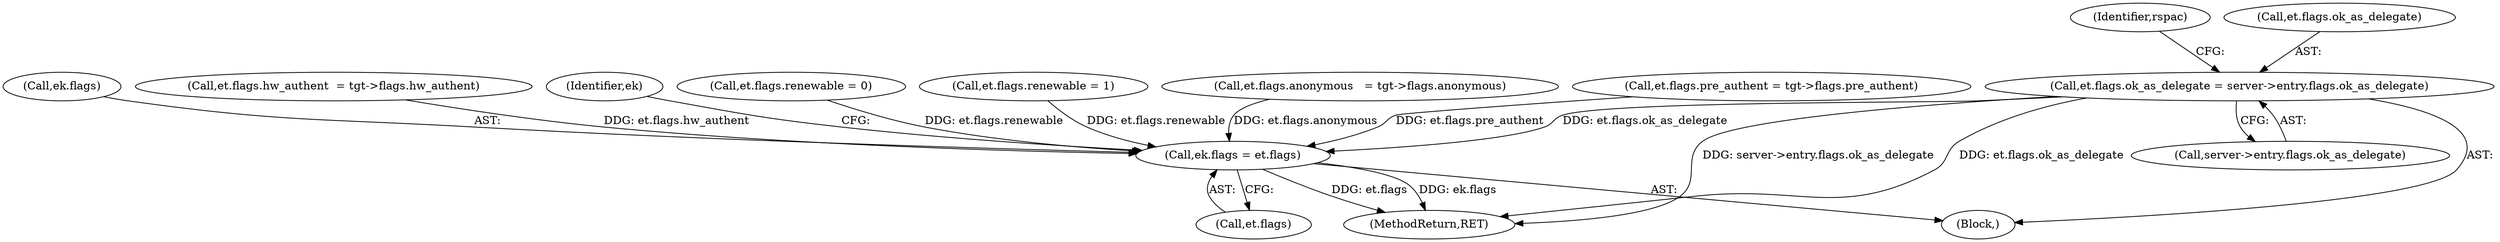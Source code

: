 digraph "0_heimdal_b1e699103f08d6a0ca46a122193c9da65f6cf837_1@pointer" {
"1000627" [label="(Call,et.flags.ok_as_delegate = server->entry.flags.ok_as_delegate)"];
"1000861" [label="(Call,ek.flags = et.flags)"];
"1001127" [label="(MethodReturn,RET)"];
"1000134" [label="(Block,)"];
"1000865" [label="(Call,et.flags)"];
"1000627" [label="(Call,et.flags.ok_as_delegate = server->entry.flags.ok_as_delegate)"];
"1000587" [label="(Call,et.flags.renewable = 0)"];
"1000410" [label="(Call,et.flags.renewable = 1)"];
"1000616" [label="(Call,et.flags.anonymous   = tgt->flags.anonymous)"];
"1000642" [label="(Identifier,rspac)"];
"1000594" [label="(Call,et.flags.pre_authent = tgt->flags.pre_authent)"];
"1000628" [label="(Call,et.flags.ok_as_delegate)"];
"1000633" [label="(Call,server->entry.flags.ok_as_delegate)"];
"1000862" [label="(Call,ek.flags)"];
"1000605" [label="(Call,et.flags.hw_authent  = tgt->flags.hw_authent)"];
"1000870" [label="(Identifier,ek)"];
"1000861" [label="(Call,ek.flags = et.flags)"];
"1000627" -> "1000134"  [label="AST: "];
"1000627" -> "1000633"  [label="CFG: "];
"1000628" -> "1000627"  [label="AST: "];
"1000633" -> "1000627"  [label="AST: "];
"1000642" -> "1000627"  [label="CFG: "];
"1000627" -> "1001127"  [label="DDG: server->entry.flags.ok_as_delegate"];
"1000627" -> "1001127"  [label="DDG: et.flags.ok_as_delegate"];
"1000627" -> "1000861"  [label="DDG: et.flags.ok_as_delegate"];
"1000861" -> "1000134"  [label="AST: "];
"1000861" -> "1000865"  [label="CFG: "];
"1000862" -> "1000861"  [label="AST: "];
"1000865" -> "1000861"  [label="AST: "];
"1000870" -> "1000861"  [label="CFG: "];
"1000861" -> "1001127"  [label="DDG: et.flags"];
"1000861" -> "1001127"  [label="DDG: ek.flags"];
"1000616" -> "1000861"  [label="DDG: et.flags.anonymous"];
"1000587" -> "1000861"  [label="DDG: et.flags.renewable"];
"1000605" -> "1000861"  [label="DDG: et.flags.hw_authent"];
"1000410" -> "1000861"  [label="DDG: et.flags.renewable"];
"1000594" -> "1000861"  [label="DDG: et.flags.pre_authent"];
}
